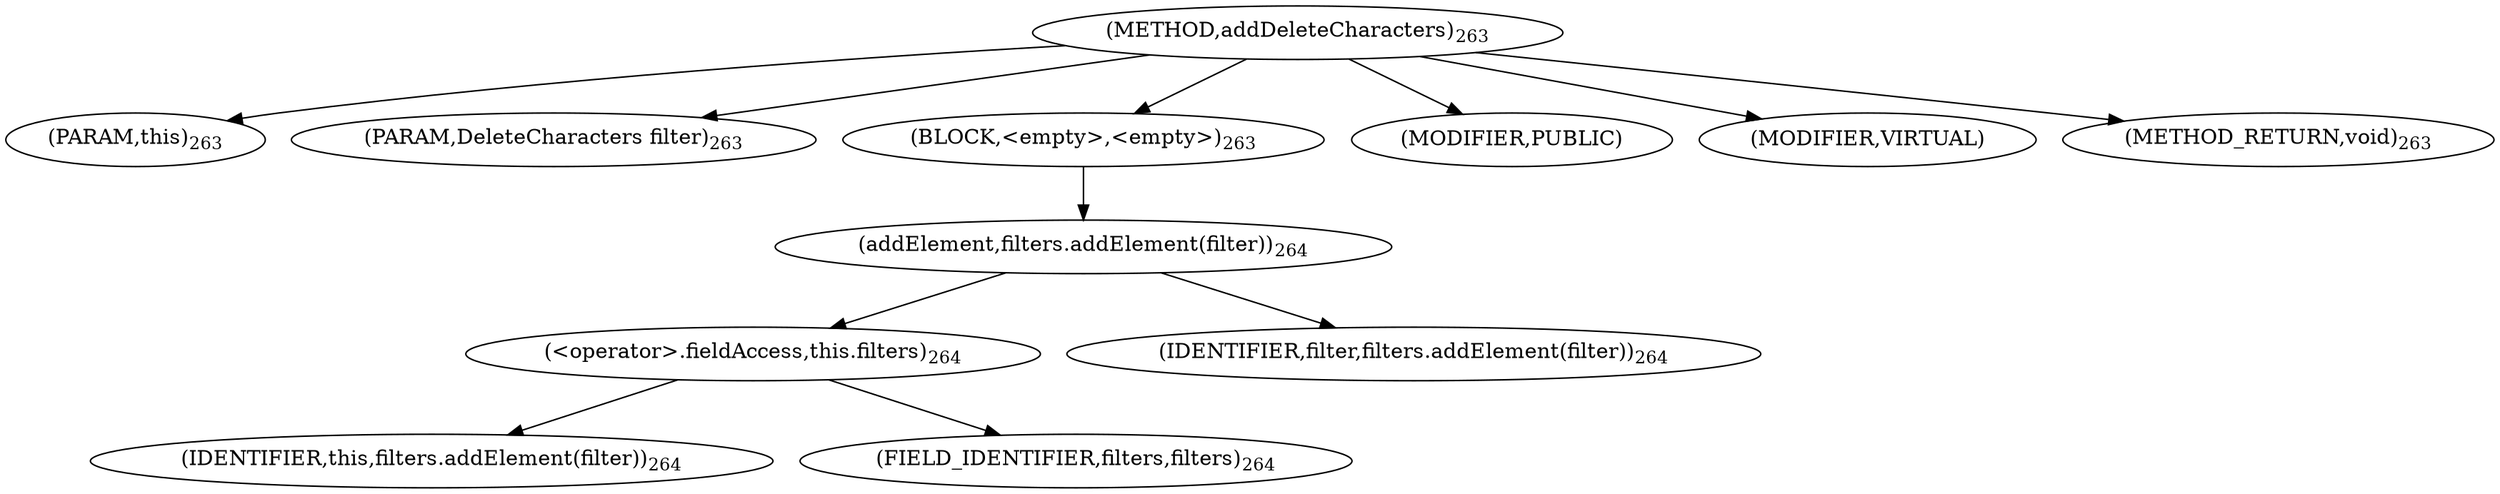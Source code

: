 digraph "addDeleteCharacters" {  
"576" [label = <(METHOD,addDeleteCharacters)<SUB>263</SUB>> ]
"577" [label = <(PARAM,this)<SUB>263</SUB>> ]
"578" [label = <(PARAM,DeleteCharacters filter)<SUB>263</SUB>> ]
"579" [label = <(BLOCK,&lt;empty&gt;,&lt;empty&gt;)<SUB>263</SUB>> ]
"580" [label = <(addElement,filters.addElement(filter))<SUB>264</SUB>> ]
"581" [label = <(&lt;operator&gt;.fieldAccess,this.filters)<SUB>264</SUB>> ]
"582" [label = <(IDENTIFIER,this,filters.addElement(filter))<SUB>264</SUB>> ]
"583" [label = <(FIELD_IDENTIFIER,filters,filters)<SUB>264</SUB>> ]
"584" [label = <(IDENTIFIER,filter,filters.addElement(filter))<SUB>264</SUB>> ]
"585" [label = <(MODIFIER,PUBLIC)> ]
"586" [label = <(MODIFIER,VIRTUAL)> ]
"587" [label = <(METHOD_RETURN,void)<SUB>263</SUB>> ]
  "576" -> "577" 
  "576" -> "578" 
  "576" -> "579" 
  "576" -> "585" 
  "576" -> "586" 
  "576" -> "587" 
  "579" -> "580" 
  "580" -> "581" 
  "580" -> "584" 
  "581" -> "582" 
  "581" -> "583" 
}
